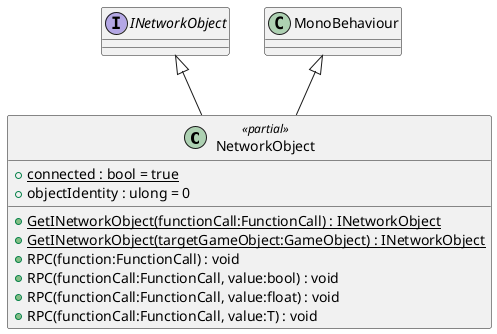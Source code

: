 @startuml
class NetworkObject <<partial>> {
    + {static} connected : bool = true
    + objectIdentity : ulong = 0
    + {static} GetINetworkObject(functionCall:FunctionCall) : INetworkObject
    + {static} GetINetworkObject(targetGameObject:GameObject) : INetworkObject
    + RPC(function:FunctionCall) : void
    + RPC(functionCall:FunctionCall, value:bool) : void
    + RPC(functionCall:FunctionCall, value:float) : void
    + RPC(functionCall:FunctionCall, value:T) : void
}
interface INetworkObject {
}
MonoBehaviour <|-- NetworkObject
INetworkObject <|-- NetworkObject
@enduml
